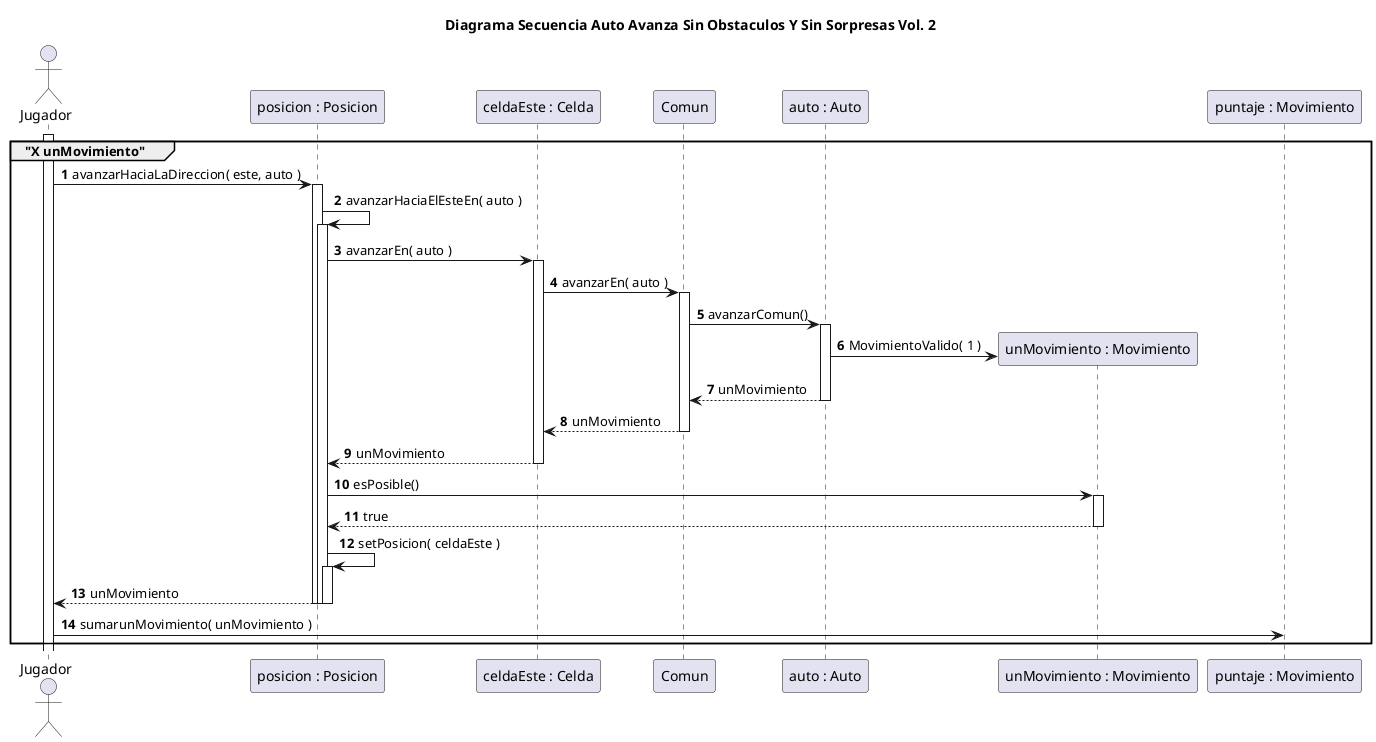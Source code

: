 @startuml
title Diagrama Secuencia Auto Avanza Sin Obstaculos Y Sin Sorpresas Vol. 2
autonumber
actor Jugador

group "X unMovimiento"
activate Jugador

Jugador -> "posicion : Posicion"++: avanzarHaciaLaDireccion( este, auto )

"posicion : Posicion" -> "posicion : Posicion"++: avanzarHaciaElEsteEn( auto )

"posicion : Posicion" -> "celdaEste : Celda"++: avanzarEn( auto )

"celdaEste : Celda" -> Comun++: avanzarEn( auto )
Comun -> "auto : Auto"++: avanzarComun()
create "unMovimiento : Movimiento"
"auto : Auto" -> "unMovimiento : Movimiento": MovimientoValido( 1 )
"auto : Auto" --> Comun: unMovimiento
deactivate "auto : Auto"
Comun --> "celdaEste : Celda": unMovimiento
deactivate Comun
"celdaEste : Celda" --> "posicion : Posicion": unMovimiento
deactivate "celdaEste : Celda"



"unMovimiento : Movimiento" <- "posicion : Posicion"++: esPosible()
"unMovimiento : Movimiento" --> "posicion : Posicion": true
deactivate "unMovimiento : Movimiento"
"posicion : Posicion" -> "posicion : Posicion"++: setPosicion( celdaEste )




"posicion : Posicion" --> Jugador--: unMovimiento
deactivate "posicion : Posicion"
deactivate "posicion : Posicion"

Jugador -> "puntaje : Movimiento": sumarunMovimiento( unMovimiento )
end

@enduml